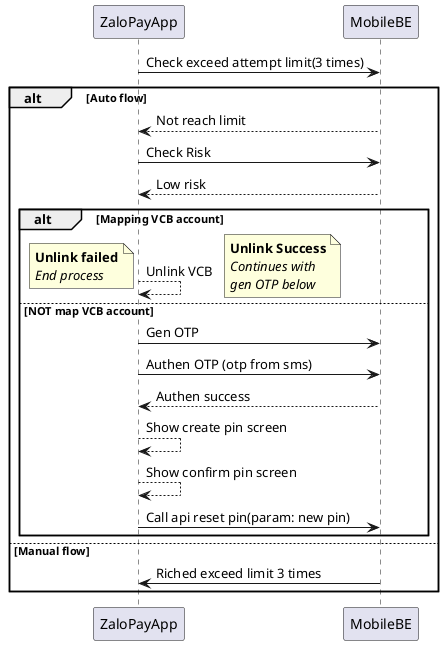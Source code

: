 @startuml
ZaloPayApp -> MobileBE: Check exceed attempt limit(3 times)
' - Auto Flow
alt Auto flow
MobileBE --> ZaloPayApp: Not reach limit
ZaloPayApp -> MobileBE: Check Risk
MobileBE --> ZaloPayApp: Low risk
' - Link VCB
alt Mapping VCB account

ZaloPayApp --> ZaloPayApp: Unlink VCB
note left
**Unlink failed**
//End process//
end note

note right
**Unlink Success**
//Continues with// 
//gen OTP below//
end note

else NOT map VCB account
ZaloPayApp -> MobileBE: Gen OTP
ZaloPayApp -> MobileBE: Authen OTP (otp from sms)
MobileBE --> ZaloPayApp: Authen success

ZaloPayApp --> ZaloPayApp: Show create pin screen

ZaloPayApp --> ZaloPayApp: Show confirm pin screen

ZaloPayApp -> MobileBE: Call api reset pin(param: new pin)

end
else Manual flow
MobileBE -> ZaloPayApp: Riched exceed limit 3 times
end
@enduml